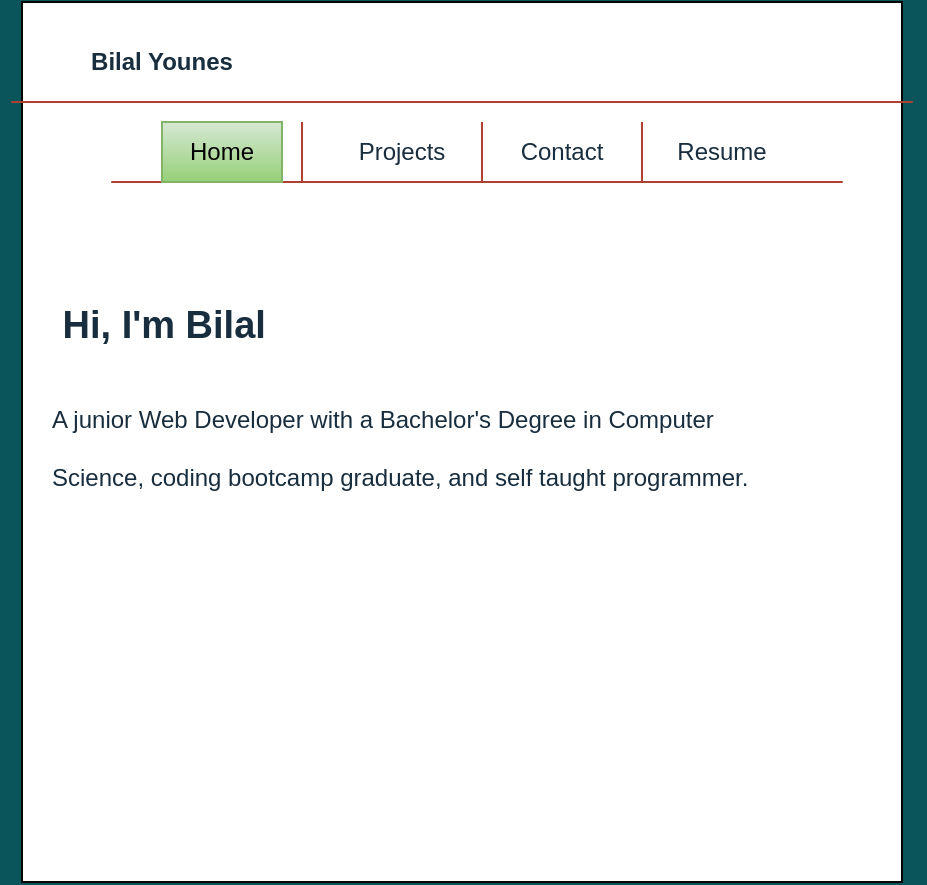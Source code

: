 <mxfile version="18.1.3" type="github" pages="4"><diagram id="YV_rtz5WwAc51VdygPPU" name="Page-1"><mxGraphModel dx="1426" dy="825" grid="1" gridSize="10" guides="1" tooltips="1" connect="1" arrows="1" fold="1" page="1" pageScale="1" pageWidth="850" pageHeight="1100" background="#09555B" math="0" shadow="0"><root><mxCell id="0"/><mxCell id="1" parent="0"/><mxCell id="T1rxXgXHsL5NcGgqTY_v-1" value="" style="whiteSpace=wrap;html=1;aspect=fixed;rounded=0;sketch=0;" vertex="1" parent="1"><mxGeometry x="170" y="520" width="440" height="440" as="geometry"/></mxCell><mxCell id="T1rxXgXHsL5NcGgqTY_v-5" value="" style="endArrow=none;html=1;rounded=1;sketch=0;fontColor=#FFFFFF;strokeColor=#AE4132;curved=0;fillColor=#fad9d5;" edge="1" parent="1"><mxGeometry width="50" height="50" relative="1" as="geometry"><mxPoint x="460" y="570" as="sourcePoint"/><mxPoint x="460" y="570" as="targetPoint"/><Array as="points"><mxPoint x="160" y="570"/><mxPoint x="460" y="570"/><mxPoint x="620" y="570"/></Array></mxGeometry></mxCell><mxCell id="T1rxXgXHsL5NcGgqTY_v-10" value="&lt;b&gt;Bilal Younes&lt;/b&gt;" style="text;html=1;strokeColor=none;fillColor=none;align=center;verticalAlign=middle;whiteSpace=wrap;rounded=0;sketch=0;fontColor=#182E3E;" vertex="1" parent="1"><mxGeometry x="190" y="535" width="100" height="30" as="geometry"/></mxCell><mxCell id="T1rxXgXHsL5NcGgqTY_v-19" value="" style="endArrow=none;html=1;rounded=1;sketch=0;fontColor=#FFFFFF;strokeColor=#AE4132;curved=0;fillColor=#fad9d5;" edge="1" parent="1"><mxGeometry width="50" height="50" relative="1" as="geometry"><mxPoint x="465" y="610" as="sourcePoint"/><mxPoint x="465" y="610" as="targetPoint"/><Array as="points"><mxPoint x="210" y="610"/><mxPoint x="465" y="610"/><mxPoint x="585" y="610"/></Array></mxGeometry></mxCell><mxCell id="T1rxXgXHsL5NcGgqTY_v-20" value="" style="endArrow=none;html=1;rounded=1;sketch=0;fontColor=#FFFFFF;strokeColor=#AE4132;curved=0;" edge="1" parent="1"><mxGeometry width="50" height="50" relative="1" as="geometry"><mxPoint x="310" y="610" as="sourcePoint"/><mxPoint x="310" y="580" as="targetPoint"/></mxGeometry></mxCell><mxCell id="T1rxXgXHsL5NcGgqTY_v-21" value="Home" style="text;html=1;strokeColor=#82b366;fillColor=#d5e8d4;align=center;verticalAlign=middle;whiteSpace=wrap;rounded=0;sketch=0;gradientColor=#97d077;" vertex="1" parent="1"><mxGeometry x="240" y="580" width="60" height="30" as="geometry"/></mxCell><mxCell id="T1rxXgXHsL5NcGgqTY_v-22" value="Projects" style="text;html=1;strokeColor=none;fillColor=none;align=center;verticalAlign=middle;whiteSpace=wrap;rounded=0;sketch=0;fontColor=#182E3E;" vertex="1" parent="1"><mxGeometry x="330" y="580" width="60" height="30" as="geometry"/></mxCell><mxCell id="T1rxXgXHsL5NcGgqTY_v-24" value="Contact" style="text;html=1;strokeColor=none;fillColor=none;align=center;verticalAlign=middle;whiteSpace=wrap;rounded=0;sketch=0;fontColor=#182E3E;" vertex="1" parent="1"><mxGeometry x="410" y="580" width="60" height="30" as="geometry"/></mxCell><mxCell id="T1rxXgXHsL5NcGgqTY_v-25" value="" style="endArrow=none;html=1;rounded=1;sketch=0;fontColor=#FFFFFF;strokeColor=#AE4132;curved=0;" edge="1" parent="1"><mxGeometry width="50" height="50" relative="1" as="geometry"><mxPoint x="400" y="610" as="sourcePoint"/><mxPoint x="400" y="580" as="targetPoint"/><Array as="points"><mxPoint x="400" y="600"/></Array></mxGeometry></mxCell><mxCell id="T1rxXgXHsL5NcGgqTY_v-26" value="" style="endArrow=none;html=1;rounded=1;sketch=0;fontColor=#FFFFFF;strokeColor=#AE4132;curved=0;" edge="1" parent="1"><mxGeometry width="50" height="50" relative="1" as="geometry"><mxPoint x="480" y="610" as="sourcePoint"/><mxPoint x="480" y="580" as="targetPoint"/></mxGeometry></mxCell><mxCell id="T1rxXgXHsL5NcGgqTY_v-27" value="Resume" style="text;html=1;strokeColor=none;fillColor=none;align=center;verticalAlign=middle;whiteSpace=wrap;rounded=0;sketch=0;fontColor=#182E3E;" vertex="1" parent="1"><mxGeometry x="490" y="580" width="60" height="30" as="geometry"/></mxCell><mxCell id="T1rxXgXHsL5NcGgqTY_v-28" value="&lt;h1&gt;&lt;font style=&quot;font-size: 19px;&quot;&gt;&amp;nbsp;Hi, I'm Bilal&amp;nbsp;&lt;/font&gt;&lt;/h1&gt;&lt;h1&gt;&lt;span style=&quot;font-size: 12px; font-weight: normal;&quot;&gt;A junior Web Developer with a Bachelor's Degree in Computer Science, coding bootcamp graduate, and self taught programmer. &amp;nbsp;&lt;/span&gt;&lt;/h1&gt;" style="text;html=1;strokeColor=none;fillColor=none;spacing=5;spacingTop=-20;whiteSpace=wrap;overflow=hidden;rounded=0;sketch=0;fontFamily=Helvetica;fontColor=#182E3E;" vertex="1" parent="1"><mxGeometry x="180" y="660" width="360" height="200" as="geometry"/></mxCell></root></mxGraphModel></diagram><diagram id="fNHM-3mc84EIthqXyRRn" name="Page-2"><mxGraphModel dx="1426" dy="825" grid="1" gridSize="10" guides="1" tooltips="1" connect="1" arrows="1" fold="1" page="1" pageScale="1" pageWidth="850" pageHeight="1100" background="#09555B" math="0" shadow="0"><root><mxCell id="0"/><mxCell id="1" parent="0"/><mxCell id="jji69nxckILfNMM24WDy-1" value="" style="whiteSpace=wrap;html=1;aspect=fixed;rounded=0;sketch=0;" vertex="1" parent="1"><mxGeometry x="190" y="310" width="440" height="440" as="geometry"/></mxCell><mxCell id="jji69nxckILfNMM24WDy-2" value="" style="endArrow=none;html=1;rounded=1;sketch=0;fontColor=#FFFFFF;strokeColor=#AE4132;curved=0;fillColor=#fad9d5;" edge="1" parent="1"><mxGeometry width="50" height="50" relative="1" as="geometry"><mxPoint x="480" y="360" as="sourcePoint"/><mxPoint x="480" y="360" as="targetPoint"/><Array as="points"><mxPoint x="180" y="360"/><mxPoint x="480" y="360"/><mxPoint x="640" y="360"/></Array></mxGeometry></mxCell><mxCell id="jji69nxckILfNMM24WDy-3" value="&lt;b&gt;Bilal Younes&lt;/b&gt;" style="text;html=1;strokeColor=none;fillColor=none;align=center;verticalAlign=middle;whiteSpace=wrap;rounded=0;sketch=0;fontColor=#182E3E;" vertex="1" parent="1"><mxGeometry x="210" y="325" width="100" height="30" as="geometry"/></mxCell><mxCell id="jji69nxckILfNMM24WDy-4" value="" style="endArrow=none;html=1;rounded=1;sketch=0;fontColor=#FFFFFF;strokeColor=#AE4132;curved=0;fillColor=#fad9d5;" edge="1" parent="1"><mxGeometry width="50" height="50" relative="1" as="geometry"><mxPoint x="485" y="400" as="sourcePoint"/><mxPoint x="485" y="400" as="targetPoint"/><Array as="points"><mxPoint x="230" y="400"/><mxPoint x="485" y="400"/><mxPoint x="605" y="400"/></Array></mxGeometry></mxCell><mxCell id="jji69nxckILfNMM24WDy-5" value="" style="endArrow=none;html=1;rounded=1;sketch=0;fontColor=#FFFFFF;strokeColor=#AE4132;curved=0;" edge="1" parent="1"><mxGeometry width="50" height="50" relative="1" as="geometry"><mxPoint x="330" y="400" as="sourcePoint"/><mxPoint x="330" y="370" as="targetPoint"/></mxGeometry></mxCell><mxCell id="jji69nxckILfNMM24WDy-6" value="Home" style="text;html=1;align=center;verticalAlign=middle;whiteSpace=wrap;rounded=0;sketch=0;" vertex="1" parent="1"><mxGeometry x="260" y="370" width="60" height="30" as="geometry"/></mxCell><mxCell id="jji69nxckILfNMM24WDy-7" value="Projects" style="text;html=1;strokeColor=#82b366;fillColor=#d5e8d4;align=center;verticalAlign=middle;whiteSpace=wrap;rounded=0;sketch=0;gradientColor=#97d077;" vertex="1" parent="1"><mxGeometry x="350" y="370" width="60" height="30" as="geometry"/></mxCell><mxCell id="jji69nxckILfNMM24WDy-8" value="Contact" style="text;html=1;strokeColor=none;fillColor=none;align=center;verticalAlign=middle;whiteSpace=wrap;rounded=0;sketch=0;fontColor=#182E3E;" vertex="1" parent="1"><mxGeometry x="430" y="370" width="60" height="30" as="geometry"/></mxCell><mxCell id="jji69nxckILfNMM24WDy-9" value="" style="endArrow=none;html=1;rounded=1;sketch=0;fontColor=#FFFFFF;strokeColor=#AE4132;curved=0;" edge="1" parent="1"><mxGeometry width="50" height="50" relative="1" as="geometry"><mxPoint x="420" y="400" as="sourcePoint"/><mxPoint x="420" y="370" as="targetPoint"/><Array as="points"><mxPoint x="420" y="390"/></Array></mxGeometry></mxCell><mxCell id="jji69nxckILfNMM24WDy-10" value="" style="endArrow=none;html=1;rounded=1;sketch=0;fontColor=#FFFFFF;strokeColor=#AE4132;curved=0;" edge="1" parent="1"><mxGeometry width="50" height="50" relative="1" as="geometry"><mxPoint x="500" y="400" as="sourcePoint"/><mxPoint x="500" y="370" as="targetPoint"/></mxGeometry></mxCell><mxCell id="jji69nxckILfNMM24WDy-11" value="Resume" style="text;html=1;strokeColor=none;fillColor=none;align=center;verticalAlign=middle;whiteSpace=wrap;rounded=0;sketch=0;fontColor=#182E3E;" vertex="1" parent="1"><mxGeometry x="510" y="370" width="60" height="30" as="geometry"/></mxCell><mxCell id="jji69nxckILfNMM24WDy-12" value="&lt;h1&gt;Projects&lt;/h1&gt;&lt;p&gt;&lt;br&gt;&lt;/p&gt;" style="text;html=1;strokeColor=none;fillColor=none;spacing=5;spacingTop=-20;whiteSpace=wrap;overflow=hidden;rounded=0;sketch=0;fontFamily=Helvetica;fontColor=#182E3E;" vertex="1" parent="1"><mxGeometry x="210" y="440" width="360" height="200" as="geometry"/></mxCell><mxCell id="Rq2y-_nmP4H8p5gpmWM--1" value="&lt;font style=&quot;font-size: 14px;&quot;&gt;Mern stack application&lt;/font&gt;" style="ellipse;whiteSpace=wrap;html=1;aspect=fixed;rounded=0;sketch=0;fontSize=19;fontColor=#182E3E;strokeColor=#BAC8D3;fillColor=#B1DDF0;" vertex="1" parent="1"><mxGeometry x="220" y="510" width="100" height="100" as="geometry"/></mxCell><mxCell id="Rq2y-_nmP4H8p5gpmWM--2" value="&lt;font style=&quot;font-size: 15px;&quot;&gt;full stack application&lt;/font&gt;&lt;font style=&quot;font-size: 18px;&quot;&gt;&amp;nbsp;&lt;/font&gt;" style="ellipse;whiteSpace=wrap;html=1;aspect=fixed;rounded=0;sketch=0;fontSize=19;fontColor=#182E3E;strokeColor=#BAC8D3;fillColor=#B1DDF0;" vertex="1" parent="1"><mxGeometry x="340" y="515" width="90" height="90" as="geometry"/></mxCell><mxCell id="Rq2y-_nmP4H8p5gpmWM--3" value="&lt;font style=&quot;font-size: 15px;&quot;&gt;game&lt;/font&gt;" style="ellipse;whiteSpace=wrap;html=1;aspect=fixed;rounded=0;sketch=0;fontSize=19;fontColor=#182E3E;strokeColor=#BAC8D3;fillColor=#B1DDF0;" vertex="1" parent="1"><mxGeometry x="440" y="520" width="80" height="80" as="geometry"/></mxCell></root></mxGraphModel></diagram><diagram id="LkVzNaTfXYVM6ORLxpRg" name="Page-3"><mxGraphModel dx="1426" dy="825" grid="1" gridSize="10" guides="1" tooltips="1" connect="1" arrows="1" fold="1" page="1" pageScale="1" pageWidth="850" pageHeight="1100" background="#09555B" math="0" shadow="0"><root><mxCell id="0"/><mxCell id="1" parent="0"/><mxCell id="KwAY1PJ5C9fpL_guekP2-1" value="" style="whiteSpace=wrap;html=1;aspect=fixed;rounded=0;sketch=0;" vertex="1" parent="1"><mxGeometry x="180" y="260" width="440" height="440" as="geometry"/></mxCell><mxCell id="KwAY1PJ5C9fpL_guekP2-2" value="" style="endArrow=none;html=1;rounded=1;sketch=0;fontColor=#FFFFFF;strokeColor=#AE4132;curved=0;fillColor=#fad9d5;" edge="1" parent="1"><mxGeometry width="50" height="50" relative="1" as="geometry"><mxPoint x="470" y="310" as="sourcePoint"/><mxPoint x="470" y="310" as="targetPoint"/><Array as="points"><mxPoint x="170" y="310"/><mxPoint x="470" y="310"/><mxPoint x="630" y="310"/></Array></mxGeometry></mxCell><mxCell id="KwAY1PJ5C9fpL_guekP2-3" value="&lt;b&gt;Bilal Younes&lt;/b&gt;" style="text;html=1;strokeColor=none;fillColor=none;align=center;verticalAlign=middle;whiteSpace=wrap;rounded=0;sketch=0;fontColor=#182E3E;" vertex="1" parent="1"><mxGeometry x="200" y="275" width="100" height="30" as="geometry"/></mxCell><mxCell id="KwAY1PJ5C9fpL_guekP2-4" value="" style="endArrow=none;html=1;rounded=1;sketch=0;fontColor=#FFFFFF;strokeColor=#AE4132;curved=0;fillColor=#fad9d5;" edge="1" parent="1"><mxGeometry width="50" height="50" relative="1" as="geometry"><mxPoint x="475" y="350" as="sourcePoint"/><mxPoint x="475" y="350" as="targetPoint"/><Array as="points"><mxPoint x="220" y="350"/><mxPoint x="475" y="350"/><mxPoint x="595" y="350"/></Array></mxGeometry></mxCell><mxCell id="KwAY1PJ5C9fpL_guekP2-5" value="" style="endArrow=none;html=1;rounded=1;sketch=0;fontColor=#FFFFFF;strokeColor=#AE4132;curved=0;" edge="1" parent="1"><mxGeometry width="50" height="50" relative="1" as="geometry"><mxPoint x="320" y="350" as="sourcePoint"/><mxPoint x="320" y="320" as="targetPoint"/></mxGeometry></mxCell><mxCell id="KwAY1PJ5C9fpL_guekP2-6" value="Home" style="text;html=1;align=center;verticalAlign=middle;whiteSpace=wrap;rounded=0;sketch=0;" vertex="1" parent="1"><mxGeometry x="250" y="320" width="60" height="30" as="geometry"/></mxCell><mxCell id="KwAY1PJ5C9fpL_guekP2-7" value="Projects" style="text;html=1;strokeColor=none;fillColor=none;align=center;verticalAlign=middle;whiteSpace=wrap;rounded=0;sketch=0;fontColor=#182E3E;" vertex="1" parent="1"><mxGeometry x="340" y="320" width="60" height="30" as="geometry"/></mxCell><mxCell id="KwAY1PJ5C9fpL_guekP2-8" value="Contact" style="text;html=1;strokeColor=#82b366;fillColor=#d5e8d4;align=center;verticalAlign=middle;whiteSpace=wrap;rounded=0;sketch=0;gradientColor=#97d077;" vertex="1" parent="1"><mxGeometry x="420" y="320" width="60" height="30" as="geometry"/></mxCell><mxCell id="KwAY1PJ5C9fpL_guekP2-9" value="" style="endArrow=none;html=1;rounded=1;sketch=0;fontColor=#FFFFFF;strokeColor=#AE4132;curved=0;" edge="1" parent="1"><mxGeometry width="50" height="50" relative="1" as="geometry"><mxPoint x="410" y="350" as="sourcePoint"/><mxPoint x="410" y="320" as="targetPoint"/><Array as="points"><mxPoint x="410" y="340"/></Array></mxGeometry></mxCell><mxCell id="KwAY1PJ5C9fpL_guekP2-10" value="" style="endArrow=none;html=1;rounded=1;sketch=0;fontColor=#FFFFFF;strokeColor=#AE4132;curved=0;" edge="1" parent="1"><mxGeometry width="50" height="50" relative="1" as="geometry"><mxPoint x="490" y="350" as="sourcePoint"/><mxPoint x="490" y="320" as="targetPoint"/></mxGeometry></mxCell><mxCell id="KwAY1PJ5C9fpL_guekP2-11" value="Resume" style="text;html=1;strokeColor=none;fillColor=none;align=center;verticalAlign=middle;whiteSpace=wrap;rounded=0;sketch=0;fontColor=#182E3E;" vertex="1" parent="1"><mxGeometry x="500" y="320" width="60" height="30" as="geometry"/></mxCell><mxCell id="KwAY1PJ5C9fpL_guekP2-12" value="&lt;h1&gt;&lt;span style=&quot;font-size: 19px;&quot;&gt;Contact&lt;/span&gt;&lt;/h1&gt;&lt;div&gt;&lt;span style=&quot;font-size: 19px;&quot;&gt;📧 email : bilal94.younes@gmail.com&lt;/span&gt;&lt;/div&gt;&lt;div&gt;&lt;span style=&quot;font-size: 19px;&quot;&gt;☎️ phone # :(847) 921- 9515&lt;/span&gt;&lt;br&gt;&lt;/div&gt;&lt;div&gt;&lt;br&gt;&lt;/div&gt;" style="text;html=1;strokeColor=none;fillColor=none;spacing=5;spacingTop=-20;whiteSpace=wrap;overflow=hidden;rounded=0;sketch=0;fontFamily=Helvetica;fontColor=#182E3E;" vertex="1" parent="1"><mxGeometry x="211" y="410" width="360" height="200" as="geometry"/></mxCell></root></mxGraphModel></diagram><diagram id="01BVP-Z2zC3d5iMQpYaB" name="Page-4"><mxGraphModel dx="1426" dy="825" grid="1" gridSize="10" guides="1" tooltips="1" connect="1" arrows="1" fold="1" page="1" pageScale="1" pageWidth="850" pageHeight="1100" background="#09555B" math="0" shadow="0"><root><mxCell id="0"/><mxCell id="1" parent="0"/><mxCell id="cIaHQvtkjnn--C4LVCI8-1" value="" style="whiteSpace=wrap;html=1;aspect=fixed;rounded=0;sketch=0;" vertex="1" parent="1"><mxGeometry x="170" y="270" width="440" height="440" as="geometry"/></mxCell><mxCell id="cIaHQvtkjnn--C4LVCI8-2" value="" style="endArrow=none;html=1;rounded=1;sketch=0;fontColor=#FFFFFF;strokeColor=#AE4132;curved=0;fillColor=#fad9d5;" edge="1" parent="1"><mxGeometry width="50" height="50" relative="1" as="geometry"><mxPoint x="460" y="320" as="sourcePoint"/><mxPoint x="460" y="320" as="targetPoint"/><Array as="points"><mxPoint x="160" y="320"/><mxPoint x="460" y="320"/><mxPoint x="620" y="320"/></Array></mxGeometry></mxCell><mxCell id="cIaHQvtkjnn--C4LVCI8-3" value="&lt;b&gt;Bilal Younes&lt;/b&gt;" style="text;html=1;strokeColor=none;fillColor=none;align=center;verticalAlign=middle;whiteSpace=wrap;rounded=0;sketch=0;fontColor=#182E3E;" vertex="1" parent="1"><mxGeometry x="190" y="285" width="100" height="30" as="geometry"/></mxCell><mxCell id="cIaHQvtkjnn--C4LVCI8-4" value="" style="endArrow=none;html=1;rounded=1;sketch=0;fontColor=#FFFFFF;strokeColor=#AE4132;curved=0;fillColor=#fad9d5;" edge="1" parent="1"><mxGeometry width="50" height="50" relative="1" as="geometry"><mxPoint x="465" y="360" as="sourcePoint"/><mxPoint x="465" y="360" as="targetPoint"/><Array as="points"><mxPoint x="210" y="360"/><mxPoint x="465" y="360"/><mxPoint x="585" y="360"/></Array></mxGeometry></mxCell><mxCell id="cIaHQvtkjnn--C4LVCI8-5" value="" style="endArrow=none;html=1;rounded=1;sketch=0;fontColor=#FFFFFF;strokeColor=#AE4132;curved=0;" edge="1" parent="1"><mxGeometry width="50" height="50" relative="1" as="geometry"><mxPoint x="310" y="360" as="sourcePoint"/><mxPoint x="310" y="330" as="targetPoint"/></mxGeometry></mxCell><mxCell id="cIaHQvtkjnn--C4LVCI8-6" value="Home" style="text;html=1;align=center;verticalAlign=middle;whiteSpace=wrap;rounded=0;sketch=0;" vertex="1" parent="1"><mxGeometry x="240" y="330" width="60" height="30" as="geometry"/></mxCell><mxCell id="cIaHQvtkjnn--C4LVCI8-7" value="Projects" style="text;html=1;strokeColor=none;fillColor=none;align=center;verticalAlign=middle;whiteSpace=wrap;rounded=0;sketch=0;fontColor=#182E3E;" vertex="1" parent="1"><mxGeometry x="330" y="330" width="60" height="30" as="geometry"/></mxCell><mxCell id="cIaHQvtkjnn--C4LVCI8-8" value="Contact" style="text;html=1;strokeColor=none;fillColor=none;align=center;verticalAlign=middle;whiteSpace=wrap;rounded=0;sketch=0;fontColor=#182E3E;" vertex="1" parent="1"><mxGeometry x="410" y="330" width="60" height="30" as="geometry"/></mxCell><mxCell id="cIaHQvtkjnn--C4LVCI8-9" value="" style="endArrow=none;html=1;rounded=1;sketch=0;fontColor=#FFFFFF;strokeColor=#AE4132;curved=0;" edge="1" parent="1"><mxGeometry width="50" height="50" relative="1" as="geometry"><mxPoint x="400" y="360" as="sourcePoint"/><mxPoint x="400" y="330" as="targetPoint"/><Array as="points"><mxPoint x="400" y="350"/></Array></mxGeometry></mxCell><mxCell id="cIaHQvtkjnn--C4LVCI8-10" value="" style="endArrow=none;html=1;rounded=1;sketch=0;fontColor=#FFFFFF;strokeColor=#AE4132;curved=0;" edge="1" parent="1"><mxGeometry width="50" height="50" relative="1" as="geometry"><mxPoint x="480" y="360" as="sourcePoint"/><mxPoint x="480" y="330" as="targetPoint"/></mxGeometry></mxCell><mxCell id="cIaHQvtkjnn--C4LVCI8-11" value="Resume" style="text;html=1;strokeColor=#82b366;fillColor=#d5e8d4;align=center;verticalAlign=middle;whiteSpace=wrap;rounded=0;sketch=0;gradientColor=#97d077;" vertex="1" parent="1"><mxGeometry x="490" y="330" width="60" height="30" as="geometry"/></mxCell><mxCell id="cIaHQvtkjnn--C4LVCI8-12" value="&lt;h1&gt;&lt;span style=&quot;font-size: 19px;&quot;&gt;Resume&lt;/span&gt;&lt;/h1&gt;&lt;div&gt;&lt;span style=&quot;font-size: 19px;&quot;&gt;[Link to my &amp;nbsp;resume]&lt;/span&gt;&lt;/div&gt;" style="text;html=1;strokeColor=none;fillColor=none;spacing=5;spacingTop=-20;whiteSpace=wrap;overflow=hidden;rounded=0;sketch=0;fontFamily=Helvetica;fontColor=#182E3E;" vertex="1" parent="1"><mxGeometry x="180" y="410" width="360" height="200" as="geometry"/></mxCell></root></mxGraphModel></diagram></mxfile>